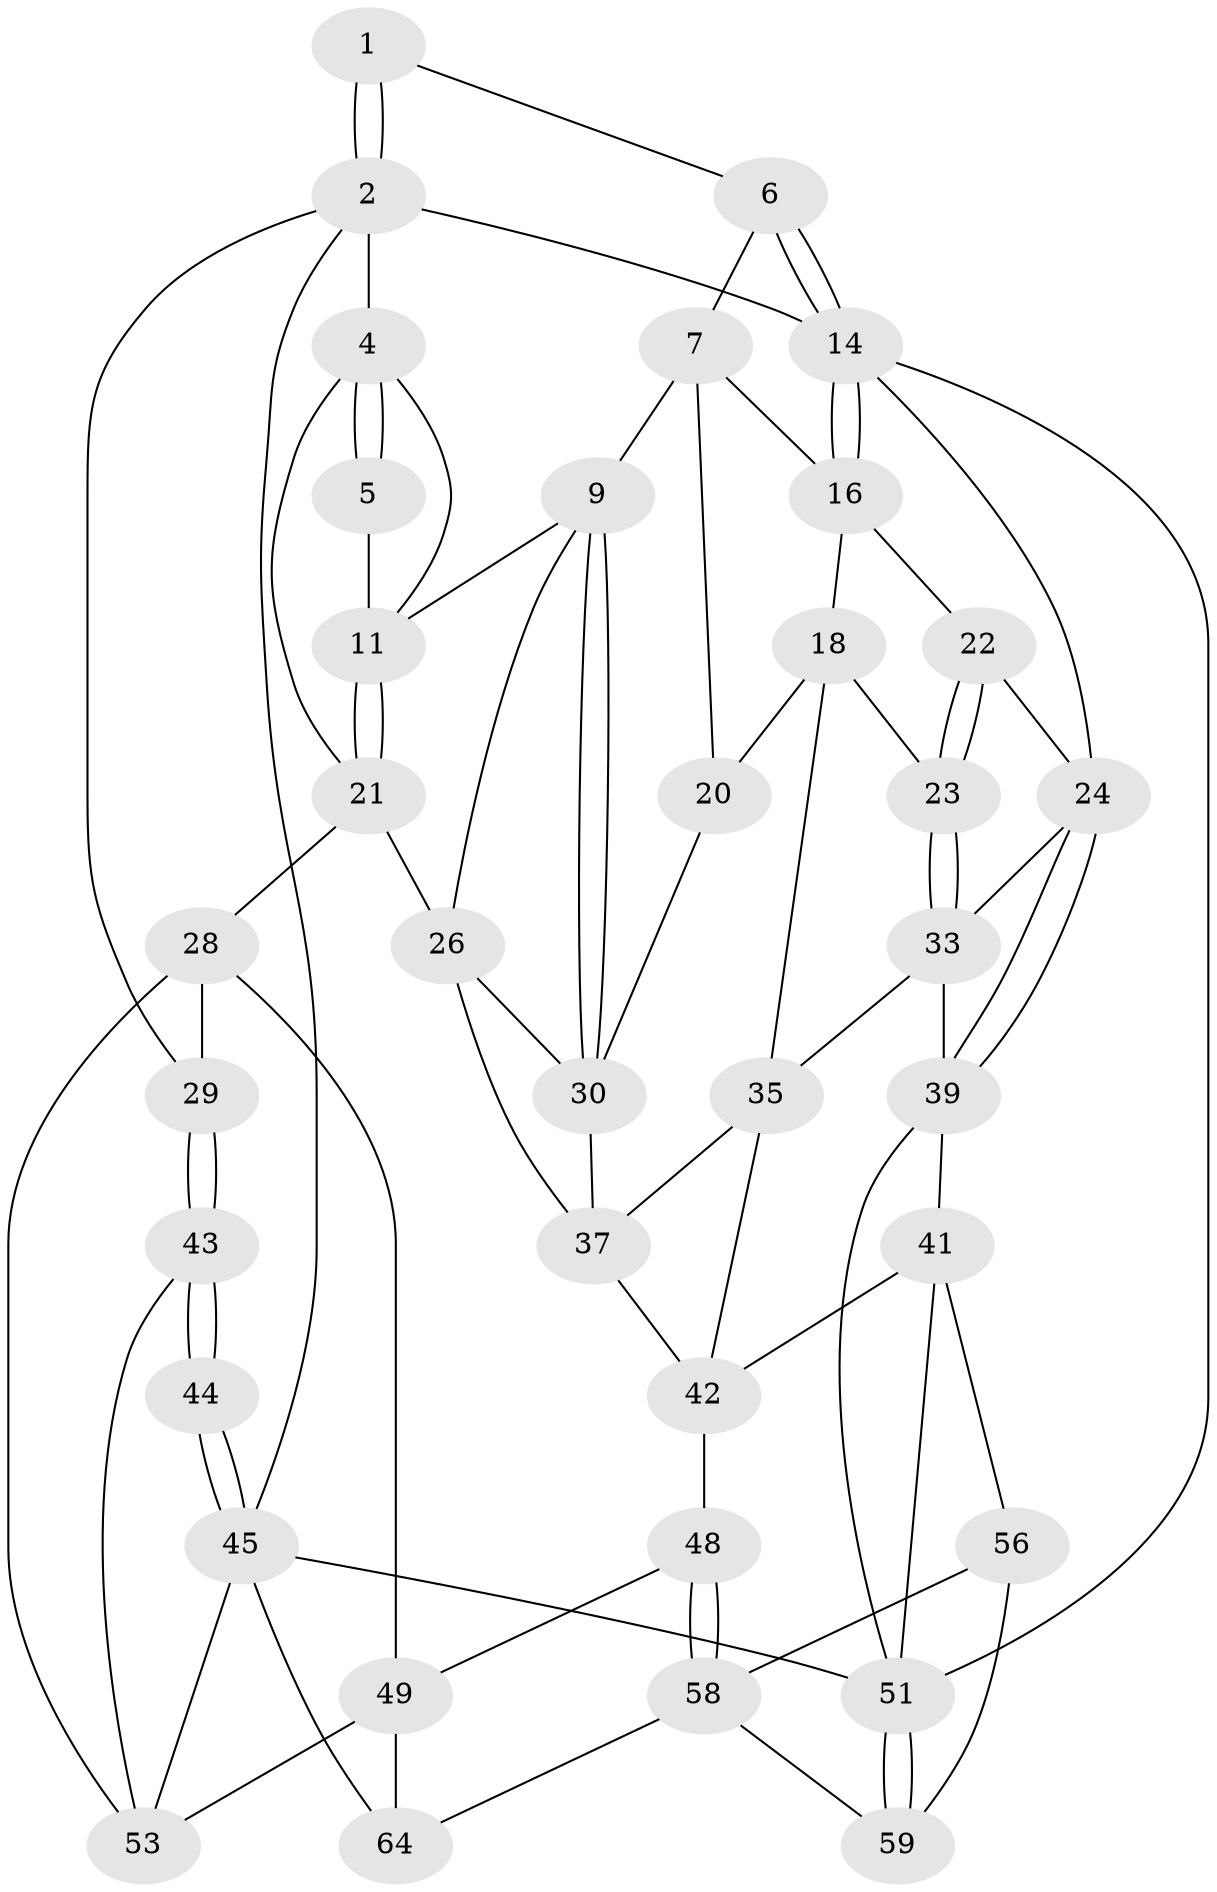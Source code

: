 // original degree distribution, {3: 0.03125, 5: 0.5625, 4: 0.21875, 6: 0.1875}
// Generated by graph-tools (version 1.1) at 2025/42/03/06/25 10:42:30]
// undirected, 37 vertices, 82 edges
graph export_dot {
graph [start="1"]
  node [color=gray90,style=filled];
  1 [pos="+0.45499557749365266+0"];
  2 [pos="+0+0",super="+3"];
  4 [pos="+0.194438989970866+0.1783310669859436",super="+13"];
  5 [pos="+0.43611037589280444+0"];
  6 [pos="+0.7734933044029009+0"];
  7 [pos="+0.6709768119264466+0.13501876541570332",super="+8"];
  9 [pos="+0.5260033779811821+0.23107348541466238",super="+10"];
  11 [pos="+0.43149470658883016+0.17819581899466877",super="+12"];
  14 [pos="+1+0",super="+15"];
  16 [pos="+0.9194150607830293+0.20275018122934035",super="+17"];
  18 [pos="+0.761963726752681+0.32838531115294073",super="+19"];
  20 [pos="+0.6612328201881831+0.28956112517569005"];
  21 [pos="+0.2214554244682868+0.2044551859802586",super="+27"];
  22 [pos="+0.9108639629700395+0.24577889689122442"];
  23 [pos="+0.7847451794173974+0.3352303491749546"];
  24 [pos="+1+0.37403015851354043",super="+25"];
  26 [pos="+0.33256912287360996+0.4663103043347036",super="+31"];
  28 [pos="+0.1410978393494926+0.5175190488808109",super="+50"];
  29 [pos="+0+0.4777770926266937"];
  30 [pos="+0.523115498452188+0.4086456133320291",super="+32"];
  33 [pos="+0.8823609540576519+0.3921619834394489",super="+34"];
  35 [pos="+0.7374667973389356+0.4983819930983061",super="+36"];
  37 [pos="+0.6722057134239419+0.5301437642291136",super="+38"];
  39 [pos="+1+0.5458487286350074",super="+40"];
  41 [pos="+0.8331184726963883+0.7094260298794499",super="+55"];
  42 [pos="+0.8259337024978821+0.705102583416469",super="+47"];
  43 [pos="+0+0.5559735495344305",super="+54"];
  44 [pos="+0+0.9582455669698027"];
  45 [pos="+0+1",super="+46"];
  48 [pos="+0.4700777726700905+0.7842321970947888"];
  49 [pos="+0.427822635156595+0.7921762942439615",super="+62"];
  51 [pos="+1+1",super="+52"];
  53 [pos="+0.16988375570488326+0.7710933503590557",super="+61"];
  56 [pos="+0.8077671019037327+0.7801975541191144",super="+57"];
  58 [pos="+0.5296550729907067+0.8846241541159737",super="+63"];
  59 [pos="+0.87633438405176+1",super="+60"];
  64 [pos="+0.3120558863911904+1"];
  1 -- 2;
  1 -- 2;
  1 -- 6;
  2 -- 14;
  2 -- 45;
  2 -- 4;
  2 -- 29;
  4 -- 5;
  4 -- 5;
  4 -- 21;
  4 -- 11;
  5 -- 11;
  6 -- 7;
  6 -- 14;
  6 -- 14;
  7 -- 9;
  7 -- 20;
  7 -- 16;
  9 -- 30;
  9 -- 30;
  9 -- 26;
  9 -- 11;
  11 -- 21;
  11 -- 21;
  14 -- 16;
  14 -- 16;
  14 -- 24;
  14 -- 51;
  16 -- 22;
  16 -- 18;
  18 -- 23;
  18 -- 35;
  18 -- 20;
  20 -- 30;
  21 -- 26;
  21 -- 28;
  22 -- 23;
  22 -- 23;
  22 -- 24;
  23 -- 33;
  23 -- 33;
  24 -- 39;
  24 -- 39;
  24 -- 33;
  26 -- 37;
  26 -- 30;
  28 -- 29;
  28 -- 49;
  28 -- 53;
  29 -- 43;
  29 -- 43;
  30 -- 37;
  33 -- 35;
  33 -- 39;
  35 -- 42;
  35 -- 37;
  37 -- 42;
  39 -- 51;
  39 -- 41;
  41 -- 42;
  41 -- 56;
  41 -- 51;
  42 -- 48;
  43 -- 44 [weight=2];
  43 -- 44;
  43 -- 53;
  44 -- 45;
  44 -- 45;
  45 -- 53;
  45 -- 64;
  45 -- 51;
  48 -- 49;
  48 -- 58;
  48 -- 58;
  49 -- 64;
  49 -- 53;
  51 -- 59;
  51 -- 59;
  56 -- 58;
  56 -- 59 [weight=2];
  58 -- 64;
  58 -- 59;
}
